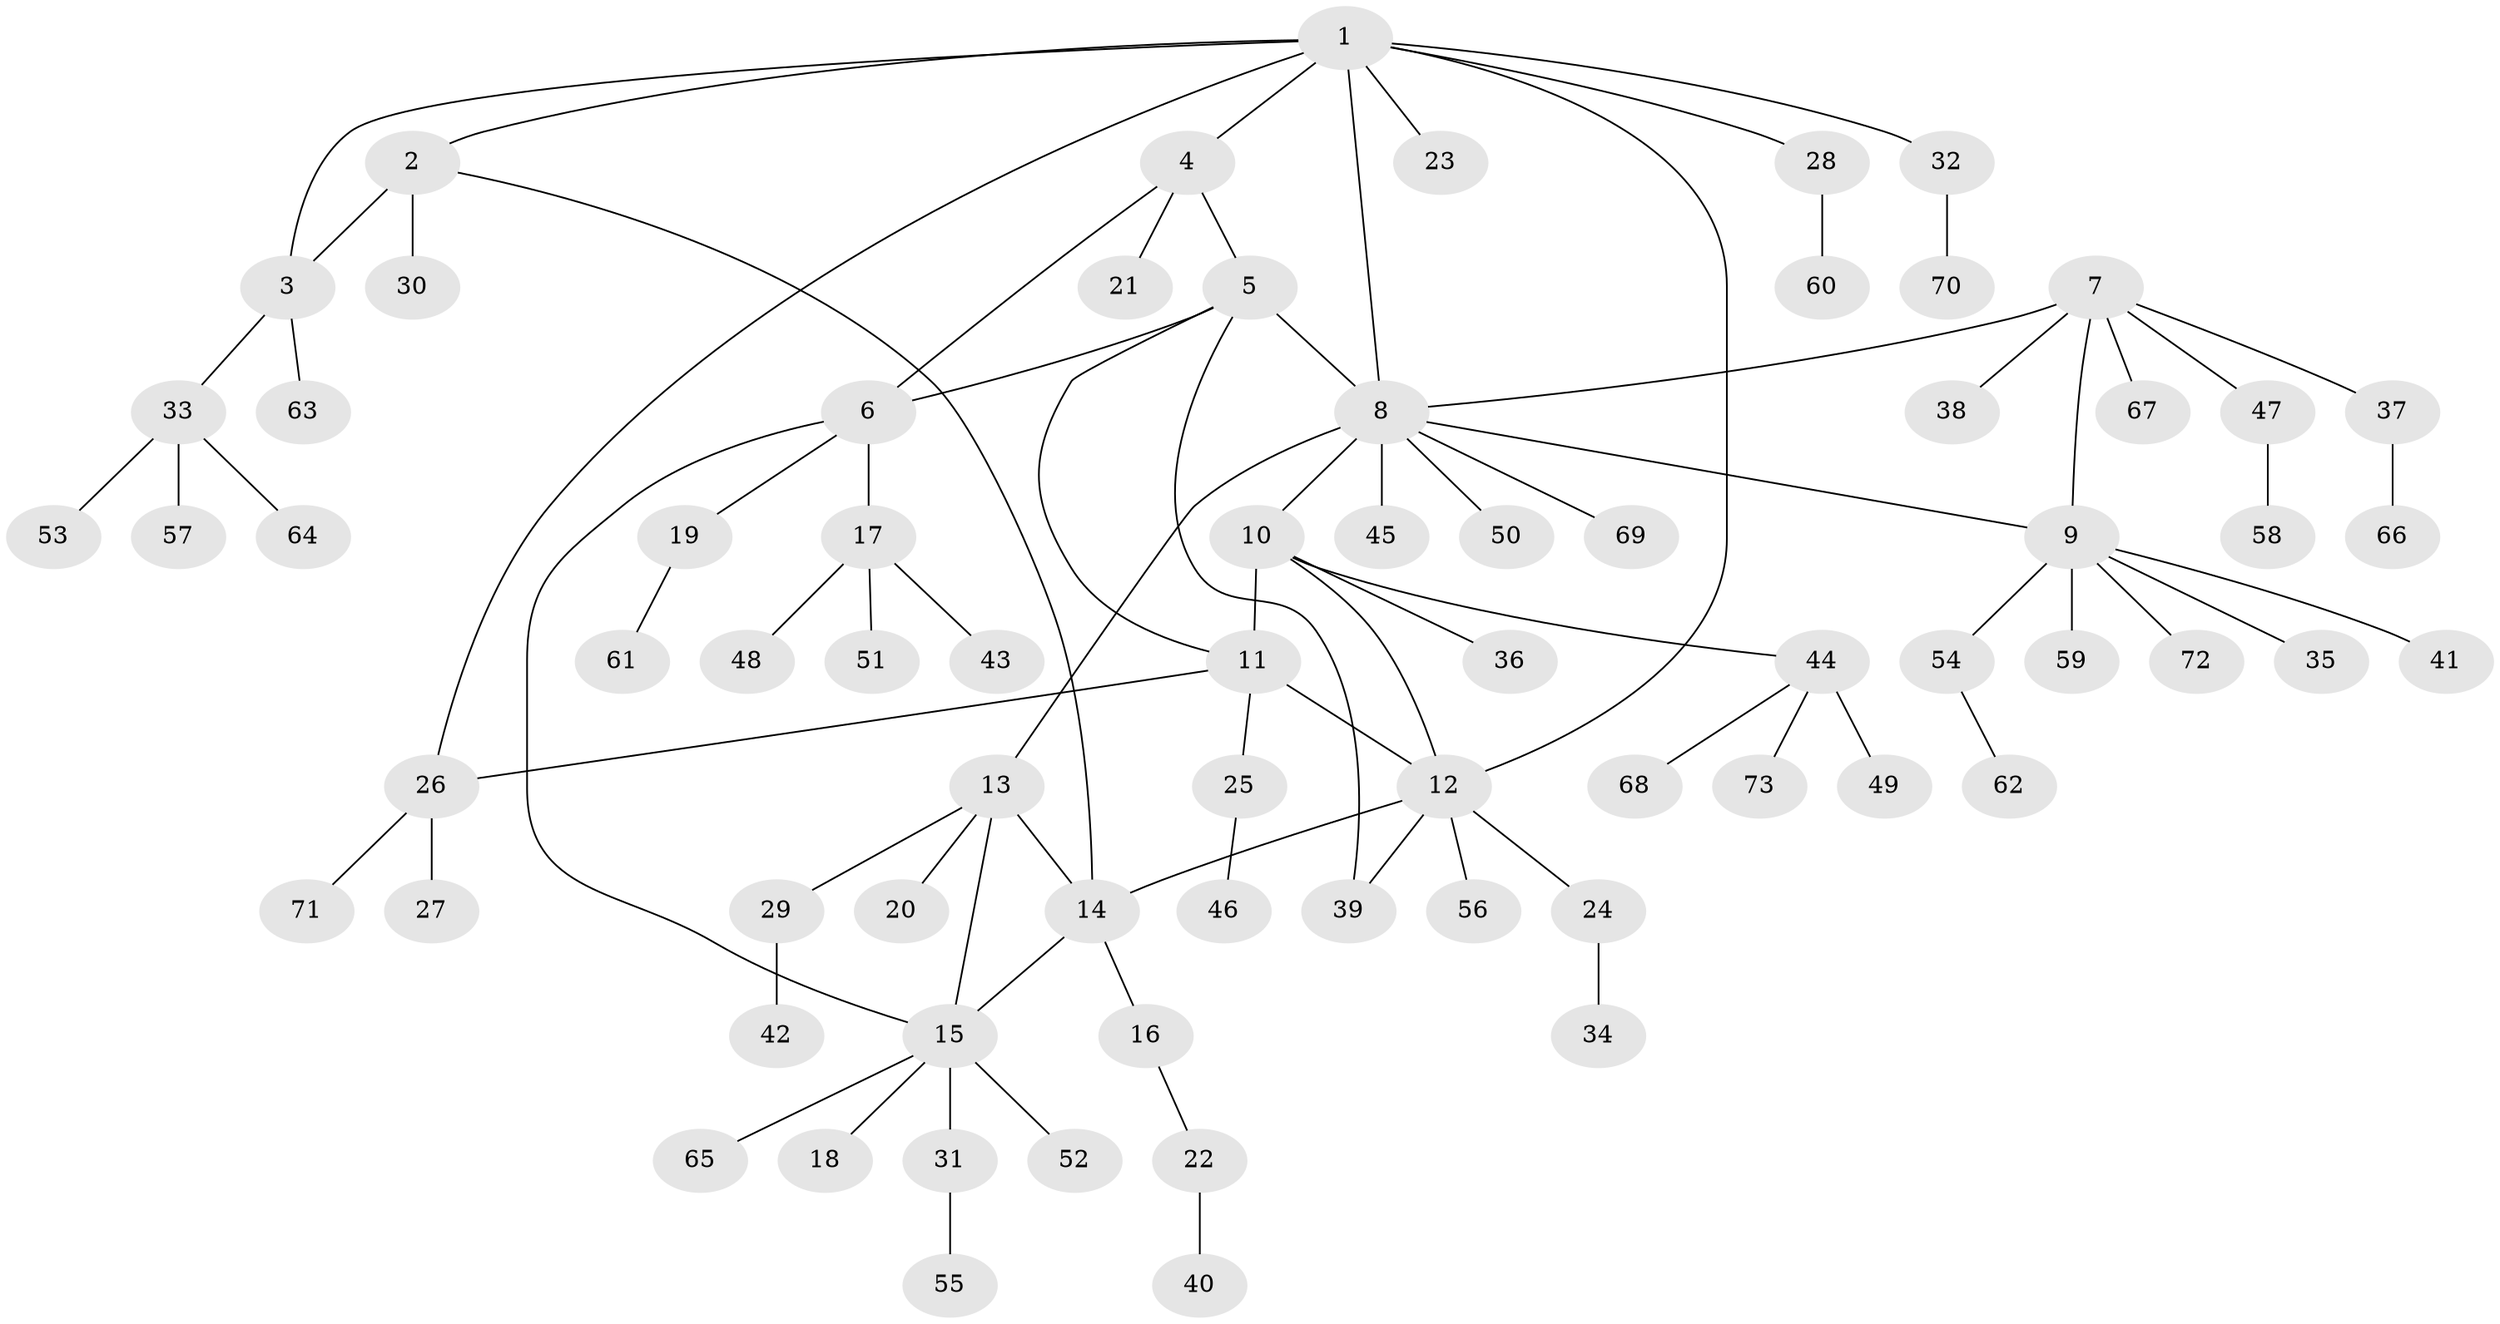 // coarse degree distribution, {5: 0.09615384615384616, 2: 0.11538461538461539, 4: 0.057692307692307696, 3: 0.11538461538461539, 8: 0.038461538461538464, 1: 0.5192307692307693, 6: 0.057692307692307696}
// Generated by graph-tools (version 1.1) at 2025/37/03/04/25 23:37:34]
// undirected, 73 vertices, 85 edges
graph export_dot {
  node [color=gray90,style=filled];
  1;
  2;
  3;
  4;
  5;
  6;
  7;
  8;
  9;
  10;
  11;
  12;
  13;
  14;
  15;
  16;
  17;
  18;
  19;
  20;
  21;
  22;
  23;
  24;
  25;
  26;
  27;
  28;
  29;
  30;
  31;
  32;
  33;
  34;
  35;
  36;
  37;
  38;
  39;
  40;
  41;
  42;
  43;
  44;
  45;
  46;
  47;
  48;
  49;
  50;
  51;
  52;
  53;
  54;
  55;
  56;
  57;
  58;
  59;
  60;
  61;
  62;
  63;
  64;
  65;
  66;
  67;
  68;
  69;
  70;
  71;
  72;
  73;
  1 -- 2;
  1 -- 3;
  1 -- 4;
  1 -- 8;
  1 -- 12;
  1 -- 23;
  1 -- 26;
  1 -- 28;
  1 -- 32;
  2 -- 3;
  2 -- 14;
  2 -- 30;
  3 -- 33;
  3 -- 63;
  4 -- 5;
  4 -- 6;
  4 -- 21;
  5 -- 6;
  5 -- 8;
  5 -- 11;
  5 -- 39;
  6 -- 15;
  6 -- 17;
  6 -- 19;
  7 -- 8;
  7 -- 9;
  7 -- 37;
  7 -- 38;
  7 -- 47;
  7 -- 67;
  8 -- 9;
  8 -- 10;
  8 -- 13;
  8 -- 45;
  8 -- 50;
  8 -- 69;
  9 -- 35;
  9 -- 41;
  9 -- 54;
  9 -- 59;
  9 -- 72;
  10 -- 11;
  10 -- 12;
  10 -- 36;
  10 -- 44;
  11 -- 12;
  11 -- 25;
  11 -- 26;
  12 -- 14;
  12 -- 24;
  12 -- 39;
  12 -- 56;
  13 -- 14;
  13 -- 15;
  13 -- 20;
  13 -- 29;
  14 -- 15;
  14 -- 16;
  15 -- 18;
  15 -- 31;
  15 -- 52;
  15 -- 65;
  16 -- 22;
  17 -- 43;
  17 -- 48;
  17 -- 51;
  19 -- 61;
  22 -- 40;
  24 -- 34;
  25 -- 46;
  26 -- 27;
  26 -- 71;
  28 -- 60;
  29 -- 42;
  31 -- 55;
  32 -- 70;
  33 -- 53;
  33 -- 57;
  33 -- 64;
  37 -- 66;
  44 -- 49;
  44 -- 68;
  44 -- 73;
  47 -- 58;
  54 -- 62;
}
